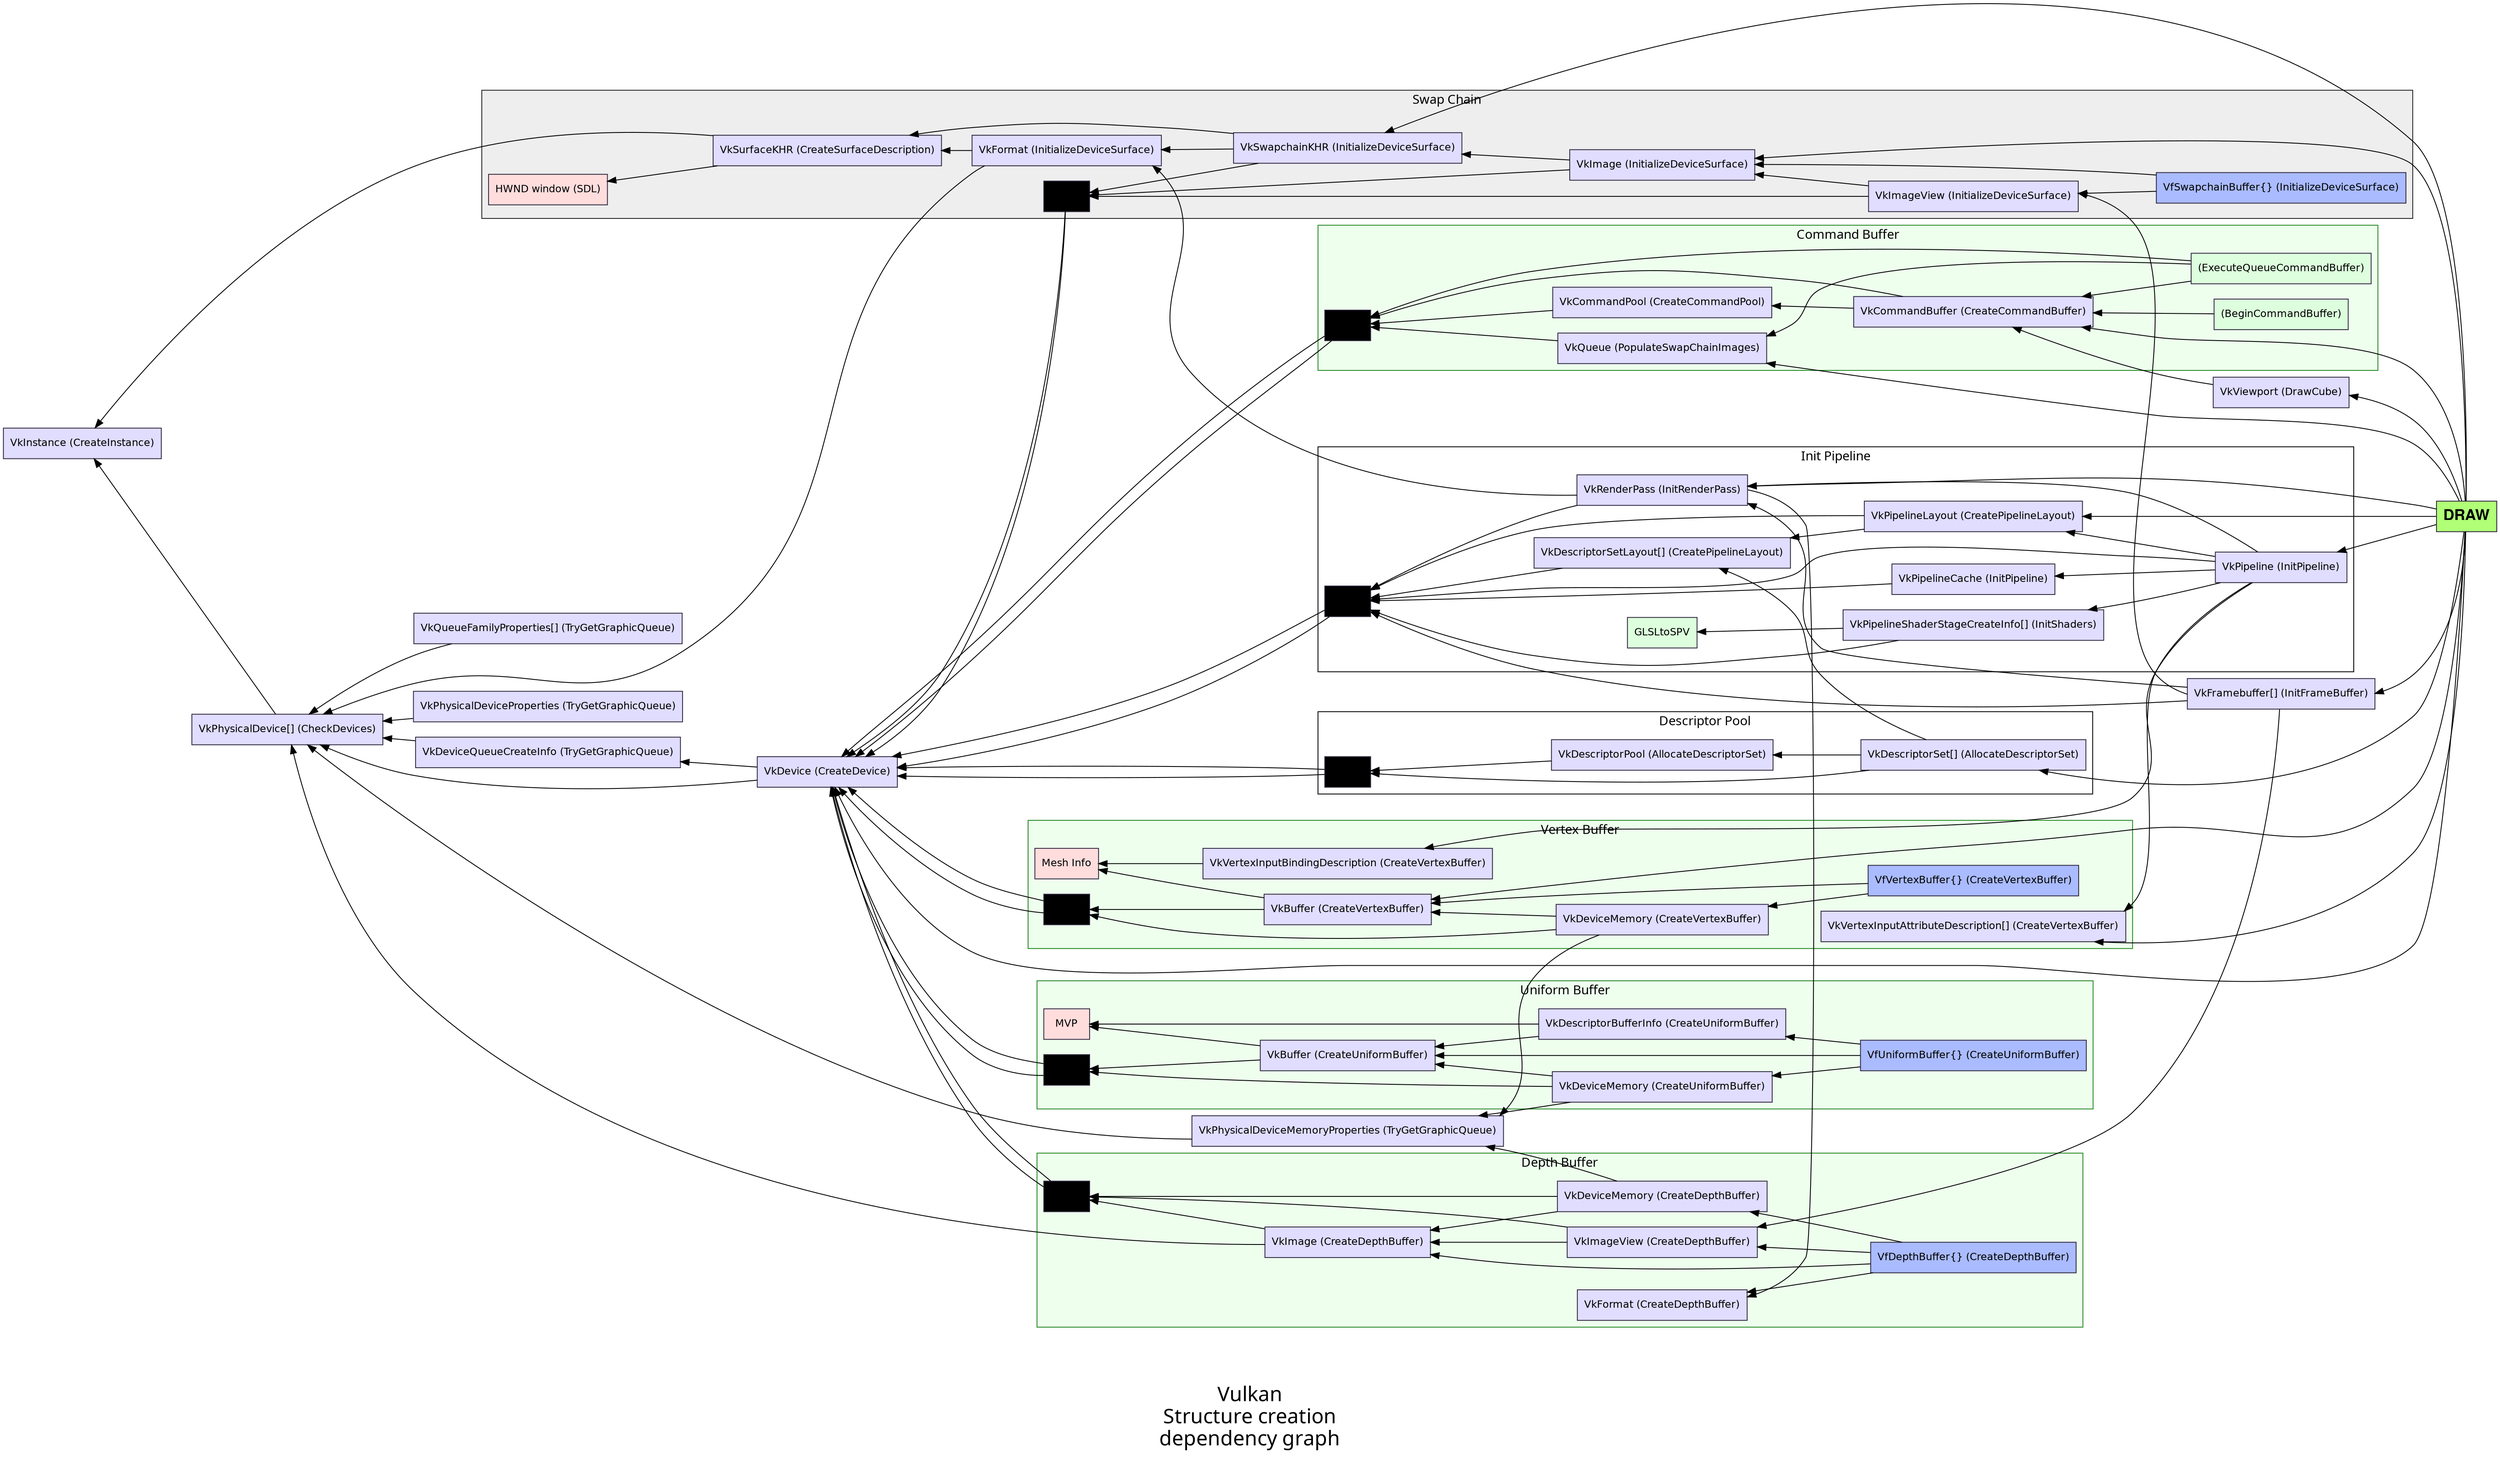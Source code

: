digraph g {
  // STYLING
  rankdir=RL;
  graph [ fontname = "sans-serif",
          fontsize = 24,
          label = "\n\nVulkan\nStructure creation\ndependency graph",
          ];
  
  node [  shape = rectangle,
          style = filled,
          color = "#302840",
          fillcolor = "#E0DDFF",
          fontname = "helvetica",
          fontsize = 12 ];
  
  // Graph Contrete Styling
  "VfSwapchainBuffer{} (InitializeDeviceSurface)" [fillcolor = "#AABBFF"];
  "VfDepthBuffer{} (CreateDepthBuffer)" [fillcolor = "#AABBFF"];
  "VfUniformBuffer{} (CreateUniformBuffer)" [fillcolor = "#AABBFF"];
  "VfVertexBuffer{} (CreateVertexBuffer)" [fillcolor = "#AABBFF"];
  
  "(BeginCommandBuffer)" [fillcolor = "#DDFFDD"];
  "(ExecuteQueueCommandBuffer)" [fillcolor = "#DDFFDD"];
  "GLSLtoSPV" [fillcolor = "#DDFFDD"];
  
  "DRAW" [fillcolor = "#B0FF77", fontname = "helvetica bold", fontsize = 18 ];
  
  "MVP" [fillcolor = "#FFDDDD"];
  "HWND window (SDL)" [fillcolor = "#FFDDDD"];
  "Mesh Info" [fillcolor = "#FFDDDD"];
  
  "d0" [fillcolor = "#000000", fontsize = 0];
  "d1" [fillcolor = "#000000", fontsize = 0];
  "d2" [fillcolor = "#000000", fontsize = 0];
  "d3" [fillcolor = "#000000", fontsize = 0];
  "d4" [fillcolor = "#000000", fontsize = 0];
  //"d5" [fillcolor = "#000000", fontsize = 0];
  "d6" [fillcolor = "#000000", fontsize = 0];
  "d7" [fillcolor = "#000000", fontsize = 0];
  //"d8" [fillcolor = "#000000", fontsize = 0];
  //"d9" [fillcolor = "#000000", fontsize = 0];
  
  "d0" -> "VkDevice (CreateDevice)";
  "d1" -> "VkDevice (CreateDevice)";
  "d2" -> "VkDevice (CreateDevice)";
  "d3" -> "VkDevice (CreateDevice)";
  "d4" -> "VkDevice (CreateDevice)";
  //"d5" -> "VkDevice (CreateDevice)";
  "d6" -> "VkDevice (CreateDevice)";
  "d7" -> "VkDevice (CreateDevice)";
  //"d8" -> "VkDevice (CreateDevice)";
  //"d9" -> "VkDevice (CreateDevice)";
  
  "d0" -> "VkDevice (CreateDevice)";
  "d1" -> "VkDevice (CreateDevice)";
  "d2" -> "VkDevice (CreateDevice)";
  "d3" -> "VkDevice (CreateDevice)";
  "d4" -> "VkDevice (CreateDevice)";
  //"d5" -> "VkDevice (CreateDevice)";
  "d6" -> "VkDevice (CreateDevice)";
  "d7" -> "VkDevice (CreateDevice)";
  //"d8" -> "VkDevice (CreateDevice)";
  //"d9" -> "VkDevice (CreateDevice)";
  
  // Graph start
  "VkPhysicalDevice[] (CheckDevices)" -> "VkInstance (CreateInstance)";
  "VkQueueFamilyProperties[] (TryGetGraphicQueue)" -> "VkPhysicalDevice[] (CheckDevices)";
  "VkPhysicalDeviceMemoryProperties (TryGetGraphicQueue)" -> "VkPhysicalDevice[] (CheckDevices)";
  "VkPhysicalDeviceProperties (TryGetGraphicQueue)" -> "VkPhysicalDevice[] (CheckDevices)";
  
  "VkDeviceQueueCreateInfo (TryGetGraphicQueue)" -> "VkPhysicalDevice[] (CheckDevices)";
  "VkDevice (CreateDevice)" -> "VkDeviceQueueCreateInfo (TryGetGraphicQueue)";
  "VkDevice (CreateDevice)" -> "VkPhysicalDevice[] (CheckDevices)";
  
  // SWAP CHAIN
  subgraph cluster_0 {
    node [style=filled];
    color="#222222";
    style=filled;
    fillcolor = "#EEEEEE";
    fontsize = 15;
    label = "Swap Chain";
  
    "VkSurfaceKHR (CreateSurfaceDescription)" -> "HWND window (SDL)";
    "VkFormat (InitializeDeviceSurface)" -> "VkSurfaceKHR (CreateSurfaceDescription)";
    "VkSwapchainKHR (InitializeDeviceSurface)" -> "VkFormat (InitializeDeviceSurface)";
    "VkSwapchainKHR (InitializeDeviceSurface)" -> "VkSurfaceKHR (CreateSurfaceDescription)";
    "VkImage (InitializeDeviceSurface)" -> "VkSwapchainKHR (InitializeDeviceSurface)";
    "VkImageView (InitializeDeviceSurface)" -> "VkImage (InitializeDeviceSurface)";
    "VfSwapchainBuffer{} (InitializeDeviceSurface)" -> "VkImage (InitializeDeviceSurface)";
    "VfSwapchainBuffer{} (InitializeDeviceSurface)" -> "VkImageView (InitializeDeviceSurface)";
    "d0";
  }
  
  "VkSurfaceKHR (CreateSurfaceDescription)" -> "VkInstance (CreateInstance)";
  "VkFormat (InitializeDeviceSurface)" -> "VkPhysicalDevice[] (CheckDevices)";
  "VkImage (InitializeDeviceSurface)" -> "d0";
  "VkImageView (InitializeDeviceSurface)" -> "d0";
  "VkSwapchainKHR (InitializeDeviceSurface)" -> "d0";
  
  // COMMAND BUFFER
  subgraph cluster_1 {
    node [style=filled];
    color="#228822";
    style=filled;
    fillcolor = "#EEFFEE";
    fontsize = 15;
    label = "Command Buffer";
    "VkCommandBuffer (CreateCommandBuffer)" -> "VkCommandPool (CreateCommandPool)";
    "(BeginCommandBuffer)" -> "VkCommandBuffer (CreateCommandBuffer)";
    "(ExecuteQueueCommandBuffer)" -> "VkQueue (PopulateSwapChainImages)";
    "(ExecuteQueueCommandBuffer)" -> "VkCommandBuffer (CreateCommandBuffer)";
    "d1";
  }
  
  "VkCommandPool (CreateCommandPool)" -> "d1";
  "VkCommandBuffer (CreateCommandBuffer)" -> "d1";
  
  "(ExecuteQueueCommandBuffer)" -> "d1";
  "VkQueue (PopulateSwapChainImages)" -> "d1";
  
  
  
  // DEPTH BUFFER
  subgraph cluster_2 {
    node [style=filled];
    color="#228822";
    style=filled;
    fillcolor = "#EEFFEE";
    fontsize = 15;
    label = "Depth Buffer";
    "VkDeviceMemory (CreateDepthBuffer)" -> "VkImage (CreateDepthBuffer)";
    "VkImageView (CreateDepthBuffer)" -> "VkImage (CreateDepthBuffer)";
  
    "VfDepthBuffer{} (CreateDepthBuffer)" -> "VkImage (CreateDepthBuffer)";
    "VfDepthBuffer{} (CreateDepthBuffer)" -> "VkImageView (CreateDepthBuffer)";
    "VfDepthBuffer{} (CreateDepthBuffer)" -> "VkDeviceMemory (CreateDepthBuffer)";
    "VfDepthBuffer{} (CreateDepthBuffer)" -> "VkFormat (CreateDepthBuffer)";
    "d2";
  }
  
  "VkImage (CreateDepthBuffer)" -> "d2";
  "VkImage (CreateDepthBuffer)" -> "VkPhysicalDevice[] (CheckDevices)";
  "VkDeviceMemory (CreateDepthBuffer)" -> "VkPhysicalDeviceMemoryProperties (TryGetGraphicQueue)";

  "VkDeviceMemory (CreateDepthBuffer)" ->  "d2";
  "VkImageView (CreateDepthBuffer)" -> "d2";
  
  
   // UNIFORM BUFFER
  subgraph cluster_3 {
    node [style=filled];
    color="#228822";
    style=filled;
    fillcolor = "#EEFFEE";
    fontsize = 15;
    label = "Uniform Buffer";
    
    "VkBuffer (CreateUniformBuffer)" -> "MVP";
    
    "VkDeviceMemory (CreateUniformBuffer)" -> "VkBuffer (CreateUniformBuffer)";
    
    "VkDescriptorBufferInfo (CreateUniformBuffer)" -> "VkBuffer (CreateUniformBuffer)";
    "VkDescriptorBufferInfo (CreateUniformBuffer)" -> "MVP";
  
    "VfUniformBuffer{} (CreateUniformBuffer)" -> "VkBuffer (CreateUniformBuffer)";
    "VfUniformBuffer{} (CreateUniformBuffer)" -> "VkDescriptorBufferInfo (CreateUniformBuffer)";
    "VfUniformBuffer{} (CreateUniformBuffer)" -> "VkDeviceMemory (CreateUniformBuffer)"; 
    "d3";
  }
  
  "VkBuffer (CreateUniformBuffer)" -> "d3";
  "VkDeviceMemory (CreateUniformBuffer)" -> "d3";
  "VkDeviceMemory (CreateUniformBuffer)" -> "VkPhysicalDeviceMemoryProperties (TryGetGraphicQueue)";
  
  
   // Pipeline & renderpass
  subgraph cluster_4 {
    node [style=filled];
    color="#000000";
    fontsize = 15;
    label = "Pipeline & RenderPass";
    
    "VkPipelineLayout (CreatePipelineLayout)" -> "VkDescriptorSetLayout[] (CreatePipelineLayout)";
    "VkRenderPass (InitRenderPass)";
    "VkPipelineShaderStageCreateInfo[] (InitShaders)";
    "VkPipelineShaderStageCreateInfo[] (InitShaders)" -> "GLSLtoSPV";
    "d4";
  }
  
  "VkDescriptorSetLayout[] (CreatePipelineLayout)" -> "d4";
  "VkPipelineLayout (CreatePipelineLayout)" -> "d4";
  "VkPipelineShaderStageCreateInfo[] (InitShaders)" -> "d4";
  "VkRenderPass (InitRenderPass)" -> "d4";
  "VkRenderPass (InitRenderPass)" -> "VkFormat (InitializeDeviceSurface)";
  "VkRenderPass (InitRenderPass)" -> "VkFormat (CreateDepthBuffer)";
  
  // InitPipeline 
  /* susceptible de ser separado o junto con el anterior
       - para separarlo llamarlos cluster 4 y 5 respectivamente
       - para mantenerlos juntos los dos han de ser cluster 4
   */
  subgraph cluster_4 {
    node [style=filled];
    color="#000000";
    fontsize = 15;
    label = "Init Pipeline";
    
    "VkPipeline (InitPipeline)" -> "VkPipelineCache (InitPipeline)";
    "d4";
  }
  "VkPipelineCache (InitPipeline)" -> "d4";
  
  "VkPipeline (InitPipeline)" -> "d4";
  "VkPipeline (InitPipeline)" -> "VkRenderPass (InitRenderPass)";
  "VkPipeline (InitPipeline)" -> "VkPipelineShaderStageCreateInfo[] (InitShaders)";
  "VkPipeline (InitPipeline)" -> "VkPipelineLayout (CreatePipelineLayout)";
  "VkPipeline (InitPipeline)" -> "VkVertexInputBindingDescription (CreateVertexBuffer)" ;
  "VkPipeline (InitPipeline)" -> "VkVertexInputAttributeDescription[] (CreateVertexBuffer)";
  
  // Framebuffers
  "VkFramebuffer[] (InitFrameBuffer)" -> "d4";
  "VkFramebuffer[] (InitFrameBuffer)" -> "VkRenderPass (InitRenderPass)";
  "VkFramebuffer[] (InitFrameBuffer)" -> "VkImageView (CreateDepthBuffer)";
  "VkFramebuffer[] (InitFrameBuffer)" -> "VkImageView (InitializeDeviceSurface)";
  
  // Vertexbuffer
  subgraph cluster_6 {
    node [style=filled];
    color="#228822";
    style=filled;
    fillcolor = "#EEFFEE";
    fontsize = 15;
    label = "Vertex Buffer";
    
    "VkBuffer (CreateVertexBuffer)" -> "Mesh Info";
    "VkDeviceMemory (CreateVertexBuffer)" -> "VkBuffer (CreateVertexBuffer)";
    
    "VfVertexBuffer{} (CreateVertexBuffer)" -> "VkBuffer (CreateVertexBuffer)";
    "VfVertexBuffer{} (CreateVertexBuffer)" -> "VkDeviceMemory (CreateVertexBuffer)";
    "VkVertexInputAttributeDescription[] (CreateVertexBuffer)";
    "VkVertexInputBindingDescription (CreateVertexBuffer)" -> "Mesh Info";
    "d6";
  }
  "VkBuffer (CreateVertexBuffer)" -> "d6";

  "VkDeviceMemory (CreateVertexBuffer)" -> "d6";
  "VkDeviceMemory (CreateVertexBuffer)" -> "VkPhysicalDeviceMemoryProperties (TryGetGraphicQueue)";

  // AllocateDescriptorSet
  subgraph cluster_7 {
    node [style=filled];
    color="#000000";
    fontsize = 15;
    label = "Descriptor Pool";
    
    "VkDescriptorSet[] (AllocateDescriptorSet)" -> "VkDescriptorPool (AllocateDescriptorSet)";
    "d7";
  }
  "VkDescriptorPool (AllocateDescriptorSet)" -> "d7";
  
  "VkDescriptorSet[] (AllocateDescriptorSet)" -> "d7";
  "VkDescriptorSet[] (AllocateDescriptorSet)" -> "VkDescriptorSetLayout[] (CreatePipelineLayout)";
  
  
  
  // Draw Cube
  "DRAW" -> "VkDevice (CreateDevice)";
  "DRAW" -> "VkVertexInputAttributeDescription[] (CreateVertexBuffer)";
  "DRAW" -> "VkSwapchainKHR (InitializeDeviceSurface)";
  "DRAW" -> "VkRenderPass (InitRenderPass)";
  "DRAW" -> "VkFramebuffer[] (InitFrameBuffer)";
  "DRAW" -> "VkCommandBuffer (CreateCommandBuffer)";
  "DRAW" -> "VkPipeline (InitPipeline)";
  "DRAW" -> "VkPipelineLayout (CreatePipelineLayout)";
  "DRAW" -> "VkDescriptorSet[] (AllocateDescriptorSet)";
  "DRAW" -> "VkBuffer (CreateVertexBuffer)";
  "DRAW" -> "VkImage (InitializeDeviceSurface)";
  "DRAW" -> "VkQueue (PopulateSwapChainImages)";
  "DRAW" -> "VkViewport (DrawCube)";
  
  "VkViewport (DrawCube)" -> "VkCommandBuffer (CreateCommandBuffer)";
}



























